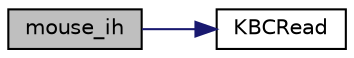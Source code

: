 digraph "mouse_ih"
{
 // LATEX_PDF_SIZE
  edge [fontname="Helvetica",fontsize="10",labelfontname="Helvetica",labelfontsize="10"];
  node [fontname="Helvetica",fontsize="10",shape=record];
  rankdir="LR";
  Node1 [label="mouse_ih",height=0.2,width=0.4,color="black", fillcolor="grey75", style="filled", fontcolor="black",tooltip="Mouse's input handler."];
  Node1 -> Node2 [color="midnightblue",fontsize="10",style="solid"];
  Node2 [label="KBCRead",height=0.2,width=0.4,color="black", fillcolor="white", style="filled",URL="$mouse_8c.html#a7d97939d7c298af792ea60f70054f7bd",tooltip="this function reads from a port and put the word read to output"];
}
